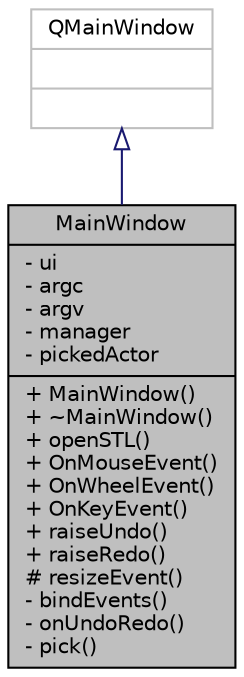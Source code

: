 digraph "MainWindow"
{
 // LATEX_PDF_SIZE
  edge [fontname="Helvetica",fontsize="10",labelfontname="Helvetica",labelfontsize="10"];
  node [fontname="Helvetica",fontsize="10",shape=record];
  Node1 [label="{MainWindow\n|- ui\l- argc\l- argv\l- manager\l- pickedActor\l|+ MainWindow()\l+ ~MainWindow()\l+ openSTL()\l+ OnMouseEvent()\l+ OnWheelEvent()\l+ OnKeyEvent()\l+ raiseUndo()\l+ raiseRedo()\l# resizeEvent()\l- bindEvents()\l- onUndoRedo()\l- pick()\l}",height=0.2,width=0.4,color="black", fillcolor="grey75", style="filled", fontcolor="black",tooltip="A window class that represents the main window."];
  Node2 -> Node1 [dir="back",color="midnightblue",fontsize="10",style="solid",arrowtail="onormal",fontname="Helvetica"];
  Node2 [label="{QMainWindow\n||}",height=0.2,width=0.4,color="grey75", fillcolor="white", style="filled",tooltip=" "];
}
